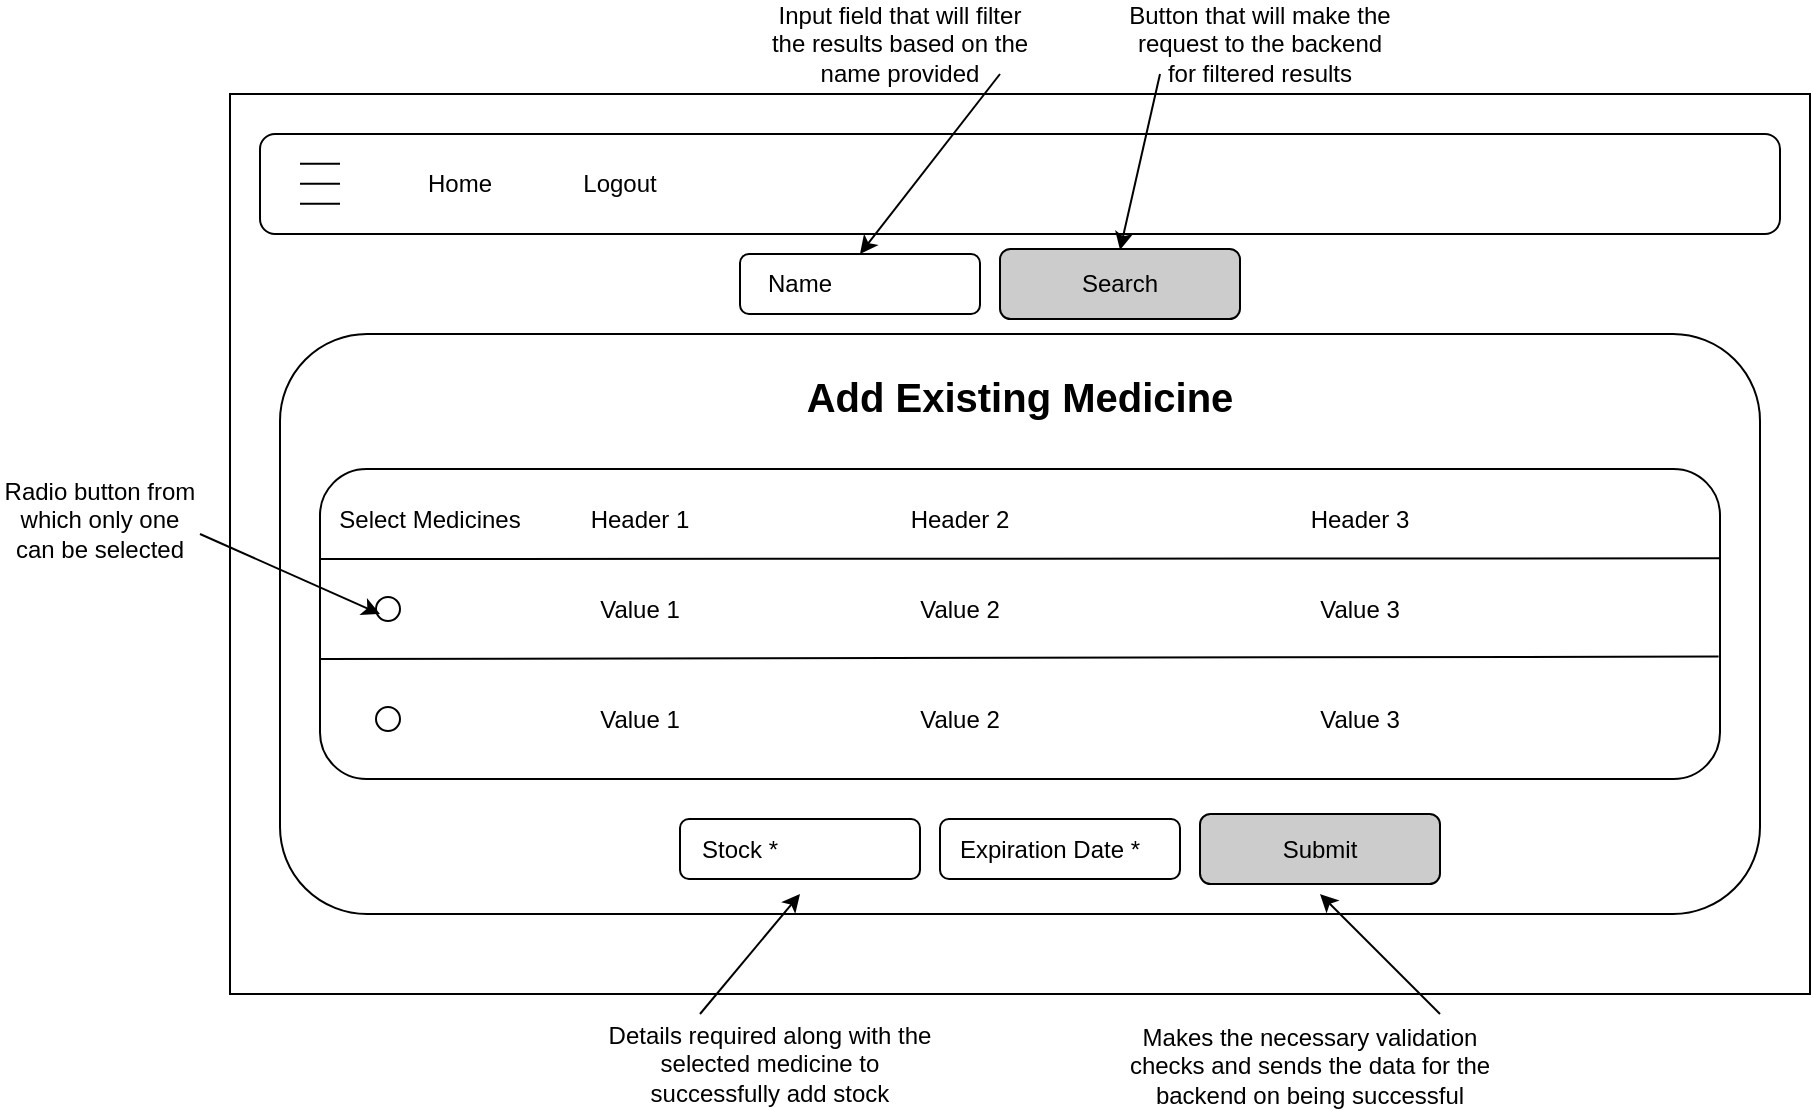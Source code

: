 <mxfile version="25.0.2">
  <diagram name="Page-1" id="fWHMjp0v3ULMsX8mLqzh">
    <mxGraphModel dx="1235" dy="771" grid="1" gridSize="10" guides="1" tooltips="1" connect="1" arrows="1" fold="1" page="1" pageScale="1" pageWidth="850" pageHeight="1100" math="0" shadow="0">
      <root>
        <mxCell id="0" />
        <mxCell id="1" parent="0" />
        <mxCell id="Z62ZyrTPQJ17PpxCtTjq-1" value="" style="rounded=0;whiteSpace=wrap;html=1;" vertex="1" parent="1">
          <mxGeometry x="125" y="120" width="790" height="450" as="geometry" />
        </mxCell>
        <mxCell id="Z62ZyrTPQJ17PpxCtTjq-2" value="" style="rounded=1;whiteSpace=wrap;html=1;" vertex="1" parent="1">
          <mxGeometry x="140" y="140" width="760" height="50" as="geometry" />
        </mxCell>
        <mxCell id="Z62ZyrTPQJ17PpxCtTjq-3" value="" style="endArrow=none;html=1;rounded=0;" edge="1" parent="1">
          <mxGeometry width="50" height="50" relative="1" as="geometry">
            <mxPoint x="160" y="154.83" as="sourcePoint" />
            <mxPoint x="180" y="154.83" as="targetPoint" />
          </mxGeometry>
        </mxCell>
        <mxCell id="Z62ZyrTPQJ17PpxCtTjq-4" value="" style="endArrow=none;html=1;rounded=0;" edge="1" parent="1">
          <mxGeometry width="50" height="50" relative="1" as="geometry">
            <mxPoint x="160" y="164.83" as="sourcePoint" />
            <mxPoint x="180" y="164.83" as="targetPoint" />
          </mxGeometry>
        </mxCell>
        <mxCell id="Z62ZyrTPQJ17PpxCtTjq-5" value="" style="endArrow=none;html=1;rounded=0;" edge="1" parent="1">
          <mxGeometry width="50" height="50" relative="1" as="geometry">
            <mxPoint x="160" y="174.83" as="sourcePoint" />
            <mxPoint x="180" y="174.83" as="targetPoint" />
          </mxGeometry>
        </mxCell>
        <mxCell id="Z62ZyrTPQJ17PpxCtTjq-6" value="Home" style="text;html=1;align=center;verticalAlign=middle;whiteSpace=wrap;rounded=0;" vertex="1" parent="1">
          <mxGeometry x="210" y="150" width="60" height="30" as="geometry" />
        </mxCell>
        <mxCell id="Z62ZyrTPQJ17PpxCtTjq-7" value="Logout" style="text;html=1;align=center;verticalAlign=middle;whiteSpace=wrap;rounded=0;" vertex="1" parent="1">
          <mxGeometry x="290" y="150" width="60" height="30" as="geometry" />
        </mxCell>
        <mxCell id="Z62ZyrTPQJ17PpxCtTjq-8" value="" style="rounded=1;whiteSpace=wrap;html=1;" vertex="1" parent="1">
          <mxGeometry x="150" y="240" width="740" height="290" as="geometry" />
        </mxCell>
        <mxCell id="Z62ZyrTPQJ17PpxCtTjq-9" value="&lt;h1 style=&quot;margin-top: 0px;&quot;&gt;&lt;font style=&quot;font-size: 20px;&quot;&gt;Add Existing Medicine&lt;/font&gt;&lt;/h1&gt;" style="text;html=1;whiteSpace=wrap;overflow=hidden;rounded=0;align=center;" vertex="1" parent="1">
          <mxGeometry x="410" y="250" width="220" height="40" as="geometry" />
        </mxCell>
        <mxCell id="Z62ZyrTPQJ17PpxCtTjq-10" value="" style="rounded=1;whiteSpace=wrap;html=1;" vertex="1" parent="1">
          <mxGeometry x="380" y="200" width="120" height="30" as="geometry" />
        </mxCell>
        <mxCell id="Z62ZyrTPQJ17PpxCtTjq-11" value="Search" style="rounded=1;whiteSpace=wrap;html=1;fillColor=#CCCCCC;strokeColor=#000000;" vertex="1" parent="1">
          <mxGeometry x="510" y="197.5" width="120" height="35" as="geometry" />
        </mxCell>
        <mxCell id="Z62ZyrTPQJ17PpxCtTjq-15" value="" style="rounded=1;whiteSpace=wrap;html=1;" vertex="1" parent="1">
          <mxGeometry x="170" y="307.5" width="700" height="155" as="geometry" />
        </mxCell>
        <mxCell id="Z62ZyrTPQJ17PpxCtTjq-16" value="" style="endArrow=none;html=1;rounded=0;entryX=1;entryY=0.288;entryDx=0;entryDy=0;entryPerimeter=0;" edge="1" parent="1" target="Z62ZyrTPQJ17PpxCtTjq-15">
          <mxGeometry width="50" height="50" relative="1" as="geometry">
            <mxPoint x="170" y="352.5" as="sourcePoint" />
            <mxPoint x="220" y="302.5" as="targetPoint" />
          </mxGeometry>
        </mxCell>
        <mxCell id="Z62ZyrTPQJ17PpxCtTjq-18" value="" style="endArrow=none;html=1;rounded=0;entryX=0.999;entryY=0.605;entryDx=0;entryDy=0;entryPerimeter=0;" edge="1" parent="1" target="Z62ZyrTPQJ17PpxCtTjq-15">
          <mxGeometry width="50" height="50" relative="1" as="geometry">
            <mxPoint x="170" y="402.5" as="sourcePoint" />
            <mxPoint x="220" y="352.5" as="targetPoint" />
          </mxGeometry>
        </mxCell>
        <mxCell id="Z62ZyrTPQJ17PpxCtTjq-20" value="Header 1" style="text;html=1;align=center;verticalAlign=middle;whiteSpace=wrap;rounded=0;" vertex="1" parent="1">
          <mxGeometry x="300" y="317.5" width="60" height="30" as="geometry" />
        </mxCell>
        <mxCell id="Z62ZyrTPQJ17PpxCtTjq-21" value="Header 2" style="text;html=1;align=center;verticalAlign=middle;whiteSpace=wrap;rounded=0;" vertex="1" parent="1">
          <mxGeometry x="460" y="317.5" width="60" height="30" as="geometry" />
        </mxCell>
        <mxCell id="Z62ZyrTPQJ17PpxCtTjq-22" value="Header 3" style="text;html=1;align=center;verticalAlign=middle;whiteSpace=wrap;rounded=0;" vertex="1" parent="1">
          <mxGeometry x="660" y="317.5" width="60" height="30" as="geometry" />
        </mxCell>
        <mxCell id="Z62ZyrTPQJ17PpxCtTjq-23" value="Value 1" style="text;html=1;align=center;verticalAlign=middle;whiteSpace=wrap;rounded=0;" vertex="1" parent="1">
          <mxGeometry x="300" y="362.5" width="60" height="30" as="geometry" />
        </mxCell>
        <mxCell id="Z62ZyrTPQJ17PpxCtTjq-24" value="Value 1" style="text;html=1;align=center;verticalAlign=middle;whiteSpace=wrap;rounded=0;" vertex="1" parent="1">
          <mxGeometry x="300" y="417.5" width="60" height="30" as="geometry" />
        </mxCell>
        <mxCell id="Z62ZyrTPQJ17PpxCtTjq-25" value="Value 2" style="text;html=1;align=center;verticalAlign=middle;whiteSpace=wrap;rounded=0;" vertex="1" parent="1">
          <mxGeometry x="460" y="362.5" width="60" height="30" as="geometry" />
        </mxCell>
        <mxCell id="Z62ZyrTPQJ17PpxCtTjq-26" value="Value 2" style="text;html=1;align=center;verticalAlign=middle;whiteSpace=wrap;rounded=0;" vertex="1" parent="1">
          <mxGeometry x="460" y="417.5" width="60" height="30" as="geometry" />
        </mxCell>
        <mxCell id="Z62ZyrTPQJ17PpxCtTjq-27" value="Value 3" style="text;html=1;align=center;verticalAlign=middle;whiteSpace=wrap;rounded=0;" vertex="1" parent="1">
          <mxGeometry x="660" y="362.5" width="60" height="30" as="geometry" />
        </mxCell>
        <mxCell id="Z62ZyrTPQJ17PpxCtTjq-28" value="Value 3" style="text;html=1;align=center;verticalAlign=middle;whiteSpace=wrap;rounded=0;" vertex="1" parent="1">
          <mxGeometry x="660" y="417.5" width="60" height="30" as="geometry" />
        </mxCell>
        <mxCell id="Z62ZyrTPQJ17PpxCtTjq-29" value="Select Medicines" style="text;html=1;align=center;verticalAlign=middle;whiteSpace=wrap;rounded=0;" vertex="1" parent="1">
          <mxGeometry x="160" y="318" width="130" height="30" as="geometry" />
        </mxCell>
        <mxCell id="Z62ZyrTPQJ17PpxCtTjq-30" value="" style="rounded=1;whiteSpace=wrap;html=1;" vertex="1" parent="1">
          <mxGeometry x="350" y="482.5" width="120" height="30" as="geometry" />
        </mxCell>
        <mxCell id="Z62ZyrTPQJ17PpxCtTjq-31" value="Submit" style="rounded=1;whiteSpace=wrap;html=1;fillColor=#CCCCCC;strokeColor=#000000;" vertex="1" parent="1">
          <mxGeometry x="610" y="480" width="120" height="35" as="geometry" />
        </mxCell>
        <mxCell id="Z62ZyrTPQJ17PpxCtTjq-32" value="Stock *" style="text;html=1;align=center;verticalAlign=middle;whiteSpace=wrap;rounded=0;" vertex="1" parent="1">
          <mxGeometry x="350" y="482.5" width="60" height="30" as="geometry" />
        </mxCell>
        <mxCell id="Z62ZyrTPQJ17PpxCtTjq-33" value="Name" style="text;html=1;align=center;verticalAlign=middle;whiteSpace=wrap;rounded=0;" vertex="1" parent="1">
          <mxGeometry x="380" y="200" width="60" height="30" as="geometry" />
        </mxCell>
        <mxCell id="Z62ZyrTPQJ17PpxCtTjq-37" value="" style="rounded=1;whiteSpace=wrap;html=1;" vertex="1" parent="1">
          <mxGeometry x="480" y="482.5" width="120" height="30" as="geometry" />
        </mxCell>
        <mxCell id="Z62ZyrTPQJ17PpxCtTjq-38" value="Expiration Date *" style="text;html=1;align=center;verticalAlign=middle;whiteSpace=wrap;rounded=0;" vertex="1" parent="1">
          <mxGeometry x="480" y="482.5" width="110" height="30" as="geometry" />
        </mxCell>
        <mxCell id="Z62ZyrTPQJ17PpxCtTjq-39" value="" style="ellipse;whiteSpace=wrap;html=1;aspect=fixed;" vertex="1" parent="1">
          <mxGeometry x="198" y="371.5" width="12" height="12" as="geometry" />
        </mxCell>
        <mxCell id="Z62ZyrTPQJ17PpxCtTjq-40" value="" style="ellipse;whiteSpace=wrap;html=1;aspect=fixed;" vertex="1" parent="1">
          <mxGeometry x="198" y="426.5" width="12" height="12" as="geometry" />
        </mxCell>
        <mxCell id="Z62ZyrTPQJ17PpxCtTjq-41" value="" style="endArrow=classic;html=1;rounded=0;" edge="1" parent="1">
          <mxGeometry width="50" height="50" relative="1" as="geometry">
            <mxPoint x="110" y="340" as="sourcePoint" />
            <mxPoint x="200" y="380" as="targetPoint" />
          </mxGeometry>
        </mxCell>
        <mxCell id="Z62ZyrTPQJ17PpxCtTjq-42" value="Radio button from which only one can be selected" style="text;html=1;align=center;verticalAlign=middle;whiteSpace=wrap;rounded=0;" vertex="1" parent="1">
          <mxGeometry x="10" y="318" width="100" height="30" as="geometry" />
        </mxCell>
        <mxCell id="Z62ZyrTPQJ17PpxCtTjq-43" value="" style="endArrow=classic;html=1;rounded=0;entryX=0.5;entryY=0;entryDx=0;entryDy=0;" edge="1" parent="1">
          <mxGeometry width="50" height="50" relative="1" as="geometry">
            <mxPoint x="510" y="110" as="sourcePoint" />
            <mxPoint x="440" y="200" as="targetPoint" />
          </mxGeometry>
        </mxCell>
        <mxCell id="Z62ZyrTPQJ17PpxCtTjq-44" value="" style="endArrow=classic;html=1;rounded=0;entryX=0.5;entryY=0;entryDx=0;entryDy=0;" edge="1" parent="1">
          <mxGeometry width="50" height="50" relative="1" as="geometry">
            <mxPoint x="590" y="110" as="sourcePoint" />
            <mxPoint x="570" y="198" as="targetPoint" />
          </mxGeometry>
        </mxCell>
        <mxCell id="Z62ZyrTPQJ17PpxCtTjq-45" value="Input field that will filter the results based on the name provided" style="text;html=1;align=center;verticalAlign=middle;whiteSpace=wrap;rounded=0;" vertex="1" parent="1">
          <mxGeometry x="390" y="80" width="140" height="30" as="geometry" />
        </mxCell>
        <mxCell id="Z62ZyrTPQJ17PpxCtTjq-46" value="Button that will make the request to the backend for filtered results" style="text;html=1;align=center;verticalAlign=middle;whiteSpace=wrap;rounded=0;" vertex="1" parent="1">
          <mxGeometry x="570" y="80" width="140" height="30" as="geometry" />
        </mxCell>
        <mxCell id="Z62ZyrTPQJ17PpxCtTjq-47" value="" style="endArrow=classic;html=1;rounded=0;" edge="1" parent="1">
          <mxGeometry width="50" height="50" relative="1" as="geometry">
            <mxPoint x="360" y="580" as="sourcePoint" />
            <mxPoint x="410" y="520" as="targetPoint" />
          </mxGeometry>
        </mxCell>
        <mxCell id="Z62ZyrTPQJ17PpxCtTjq-48" value="Details required along with the selected medicine to successfully add stock" style="text;html=1;align=center;verticalAlign=middle;whiteSpace=wrap;rounded=0;" vertex="1" parent="1">
          <mxGeometry x="310" y="590" width="170" height="30" as="geometry" />
        </mxCell>
        <mxCell id="Z62ZyrTPQJ17PpxCtTjq-49" value="" style="endArrow=classic;html=1;rounded=0;" edge="1" parent="1">
          <mxGeometry width="50" height="50" relative="1" as="geometry">
            <mxPoint x="730" y="580" as="sourcePoint" />
            <mxPoint x="670" y="520" as="targetPoint" />
          </mxGeometry>
        </mxCell>
        <mxCell id="Z62ZyrTPQJ17PpxCtTjq-50" value="Makes the necessary validation checks and sends the data for the backend on being successful" style="text;html=1;align=center;verticalAlign=middle;whiteSpace=wrap;rounded=0;" vertex="1" parent="1">
          <mxGeometry x="570" y="591" width="190" height="30" as="geometry" />
        </mxCell>
      </root>
    </mxGraphModel>
  </diagram>
</mxfile>
